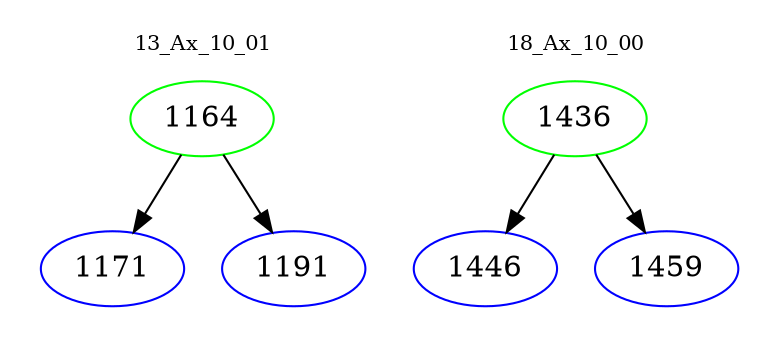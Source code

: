 digraph{
subgraph cluster_0 {
color = white
label = "13_Ax_10_01";
fontsize=10;
T0_1164 [label="1164", color="green"]
T0_1164 -> T0_1171 [color="black"]
T0_1171 [label="1171", color="blue"]
T0_1164 -> T0_1191 [color="black"]
T0_1191 [label="1191", color="blue"]
}
subgraph cluster_1 {
color = white
label = "18_Ax_10_00";
fontsize=10;
T1_1436 [label="1436", color="green"]
T1_1436 -> T1_1446 [color="black"]
T1_1446 [label="1446", color="blue"]
T1_1436 -> T1_1459 [color="black"]
T1_1459 [label="1459", color="blue"]
}
}

